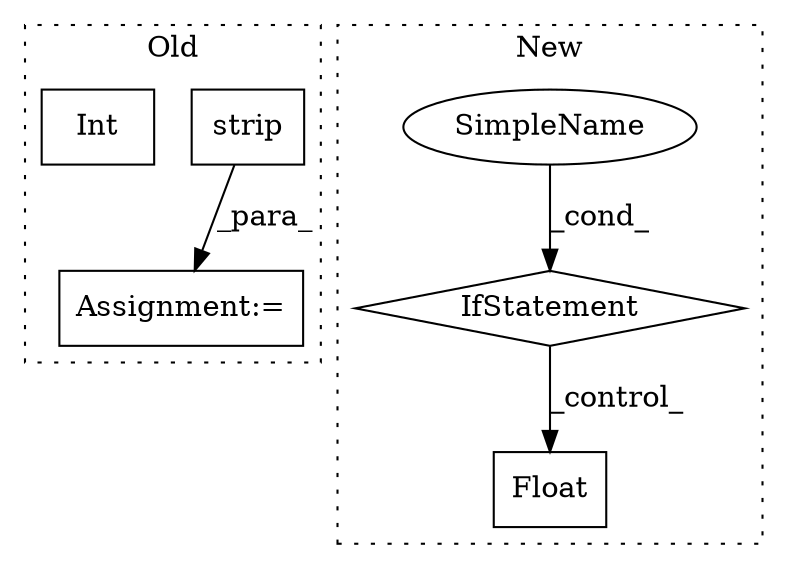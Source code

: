 digraph G {
subgraph cluster0 {
1 [label="strip" a="32" s="5748" l="7" shape="box"];
5 [label="Assignment:=" a="7" s="5736" l="1" shape="box"];
6 [label="Int" a="32" s="6084,6146" l="4,1" shape="box"];
label = "Old";
style="dotted";
}
subgraph cluster1 {
2 [label="Float" a="32" s="5996,6024" l="6,1" shape="box"];
3 [label="IfStatement" a="25" s="5924,5976" l="4,2" shape="diamond"];
4 [label="SimpleName" a="42" s="" l="" shape="ellipse"];
label = "New";
style="dotted";
}
1 -> 5 [label="_para_"];
3 -> 2 [label="_control_"];
4 -> 3 [label="_cond_"];
}